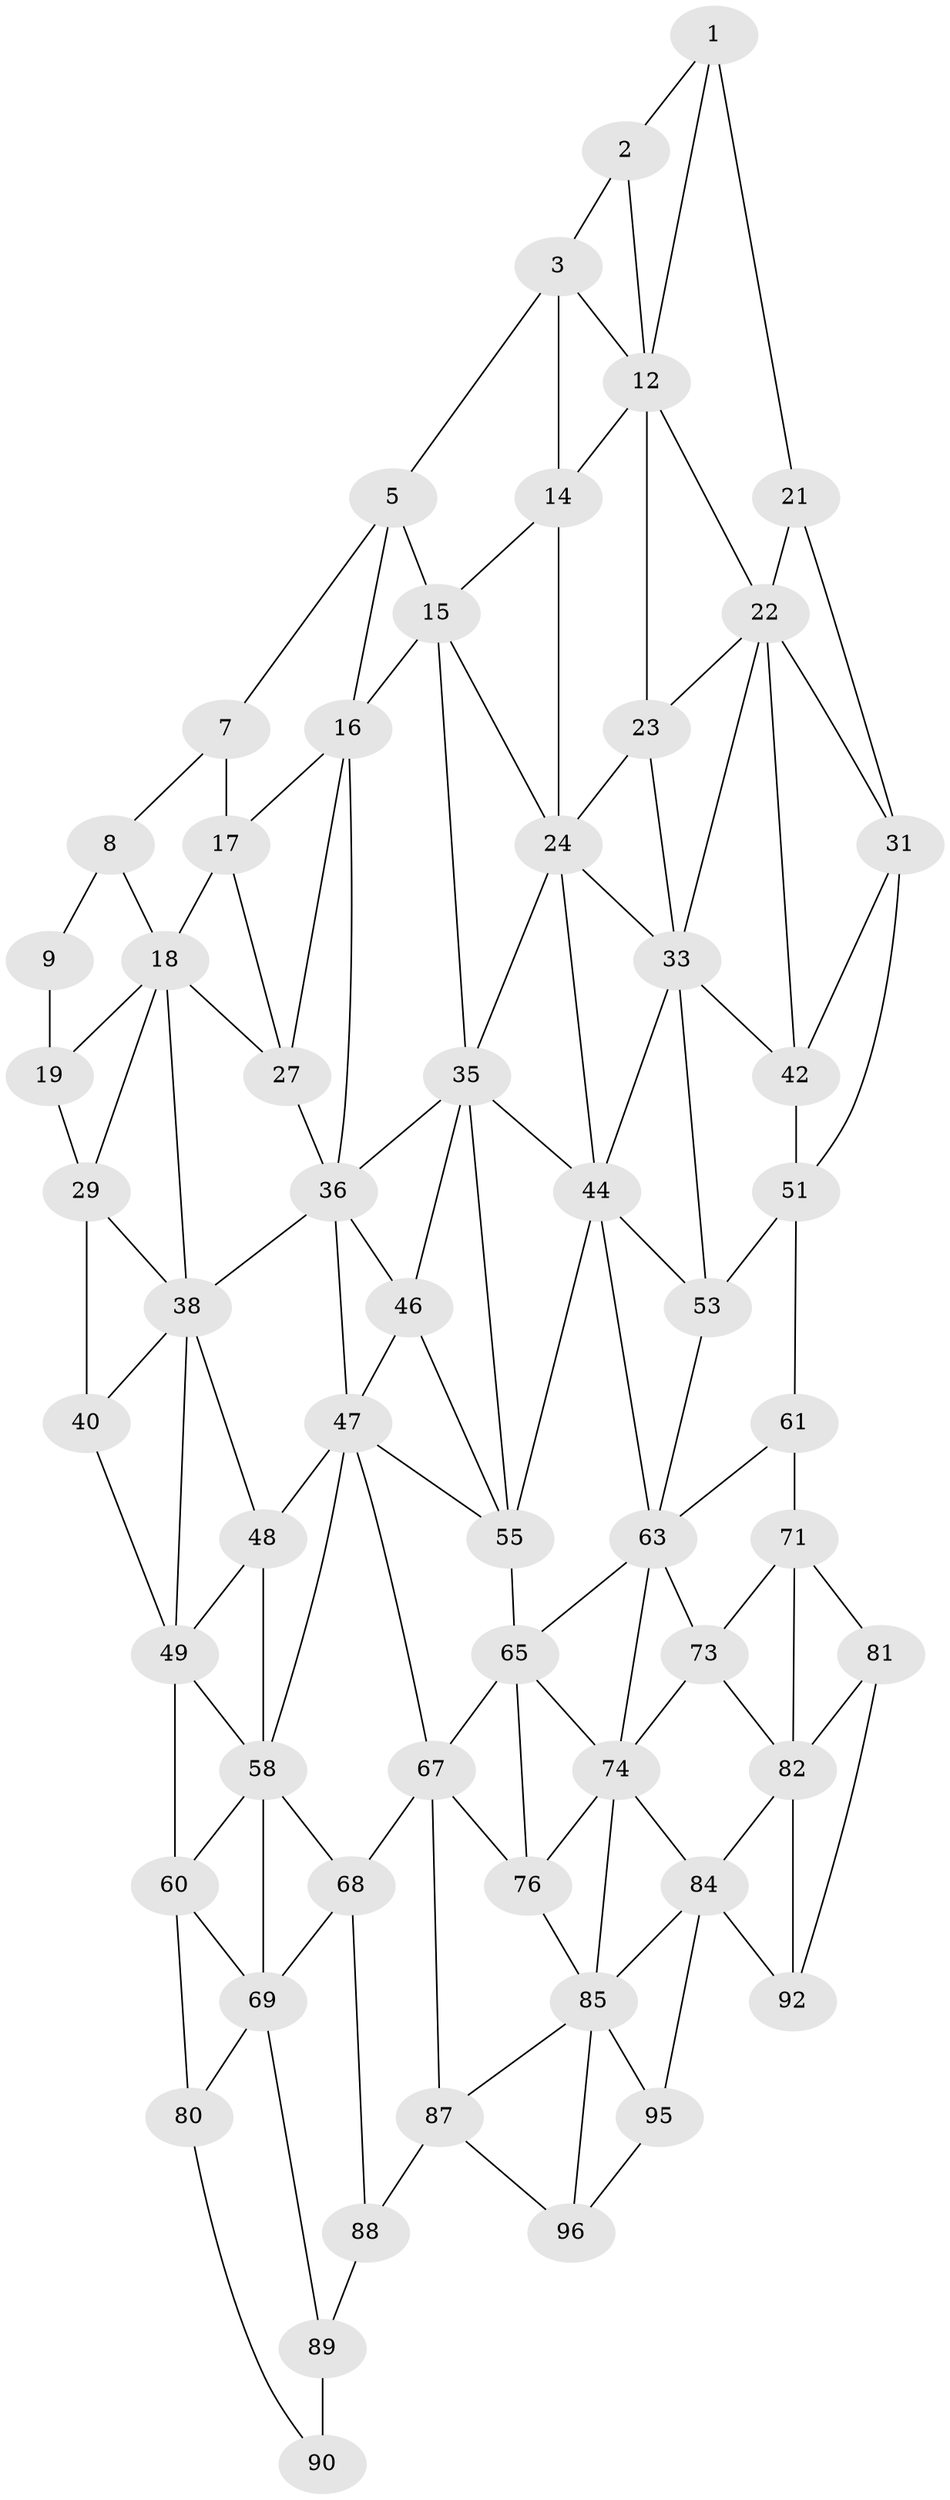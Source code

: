 // original degree distribution, {2: 0.04, 3: 0.32, 4: 0.64}
// Generated by graph-tools (version 1.1) at 2025/11/02/21/25 10:11:11]
// undirected, 59 vertices, 127 edges
graph export_dot {
graph [start="1"]
  node [color=gray90,style=filled];
  1 [super="+11"];
  2;
  3 [super="+4"];
  5 [super="+6"];
  7;
  8;
  9 [super="+10"];
  12 [super="+13"];
  14;
  15 [super="+25"];
  16 [super="+26"];
  17;
  18 [super="+28"];
  19 [super="+20"];
  21;
  22 [super="+32"];
  23;
  24 [super="+34"];
  27;
  29 [super="+30"];
  31 [super="+41"];
  33 [super="+43"];
  35 [super="+45"];
  36 [super="+37"];
  38 [super="+39"];
  40;
  42;
  44 [super="+54"];
  46;
  47 [super="+57"];
  48;
  49 [super="+50"];
  51 [super="+52"];
  53;
  55 [super="+56"];
  58 [super="+59"];
  60 [super="+70"];
  61 [super="+62"];
  63 [super="+64"];
  65 [super="+66"];
  67 [super="+77"];
  68 [super="+78"];
  69 [super="+79"];
  71 [super="+72"];
  73;
  74 [super="+75"];
  76;
  80;
  81 [super="+91"];
  82 [super="+83"];
  84 [super="+94"];
  85 [super="+86"];
  87 [super="+97"];
  88 [super="+98"];
  89 [super="+99"];
  90 [super="+100"];
  92 [super="+93"];
  95;
  96;
  1 -- 2;
  1 -- 12;
  1 -- 21;
  2 -- 12;
  2 -- 3;
  3 -- 12;
  3 -- 5;
  3 -- 14;
  5 -- 15;
  5 -- 16;
  5 -- 7;
  7 -- 17;
  7 -- 8;
  8 -- 18;
  8 -- 9;
  9 -- 19 [weight=2];
  12 -- 22;
  12 -- 14;
  12 -- 23;
  14 -- 24;
  14 -- 15;
  15 -- 16 [weight=2];
  15 -- 24;
  15 -- 35;
  16 -- 17;
  16 -- 27;
  16 -- 36;
  17 -- 27;
  17 -- 18;
  18 -- 19;
  18 -- 27;
  18 -- 29;
  18 -- 38;
  19 -- 29 [weight=2];
  21 -- 31;
  21 -- 22;
  22 -- 23;
  22 -- 33;
  22 -- 42;
  22 -- 31;
  23 -- 33;
  23 -- 24;
  24 -- 33;
  24 -- 35;
  24 -- 44;
  27 -- 36;
  29 -- 38;
  29 -- 40;
  31 -- 42;
  31 -- 51;
  33 -- 42;
  33 -- 44;
  33 -- 53;
  35 -- 36;
  35 -- 44;
  35 -- 46;
  35 -- 55;
  36 -- 46;
  36 -- 38;
  36 -- 47;
  38 -- 48;
  38 -- 40;
  38 -- 49;
  40 -- 49;
  42 -- 51;
  44 -- 55;
  44 -- 53;
  44 -- 63;
  46 -- 47;
  46 -- 55;
  47 -- 48;
  47 -- 58;
  47 -- 67;
  47 -- 55;
  48 -- 58;
  48 -- 49;
  49 -- 58;
  49 -- 60;
  51 -- 61 [weight=2];
  51 -- 53;
  53 -- 63;
  55 -- 65 [weight=2];
  58 -- 68;
  58 -- 60;
  58 -- 69;
  60 -- 80;
  60 -- 69;
  61 -- 71 [weight=2];
  61 -- 63;
  63 -- 73;
  63 -- 65;
  63 -- 74;
  65 -- 74;
  65 -- 67;
  65 -- 76;
  67 -- 68 [weight=2];
  67 -- 76;
  67 -- 87;
  68 -- 69 [weight=2];
  68 -- 88;
  69 -- 80;
  69 -- 89;
  71 -- 81;
  71 -- 73;
  71 -- 82;
  73 -- 74;
  73 -- 82;
  74 -- 84;
  74 -- 76;
  74 -- 85;
  76 -- 85;
  80 -- 90;
  81 -- 82;
  81 -- 92;
  82 -- 92 [weight=2];
  82 -- 84;
  84 -- 85;
  84 -- 95;
  84 -- 92;
  85 -- 95;
  85 -- 96;
  85 -- 87;
  87 -- 88 [weight=2];
  87 -- 96;
  88 -- 89 [weight=2];
  89 -- 90 [weight=2];
  95 -- 96;
}
